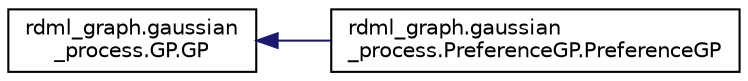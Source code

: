 digraph "Graphical Class Hierarchy"
{
 // LATEX_PDF_SIZE
  edge [fontname="Helvetica",fontsize="10",labelfontname="Helvetica",labelfontsize="10"];
  node [fontname="Helvetica",fontsize="10",shape=record];
  rankdir="LR";
  Node0 [label="rdml_graph.gaussian\l_process.GP.GP",height=0.2,width=0.4,color="black", fillcolor="white", style="filled",URL="$classrdml__graph_1_1gaussian__process_1_1GP_1_1GP.html",tooltip="Base Gaussian process class."];
  Node0 -> Node1 [dir="back",color="midnightblue",fontsize="10",style="solid",fontname="Helvetica"];
  Node1 [label="rdml_graph.gaussian\l_process.PreferenceGP.PreferenceGP",height=0.2,width=0.4,color="black", fillcolor="white", style="filled",URL="$classrdml__graph_1_1gaussian__process_1_1PreferenceGP_1_1PreferenceGP.html",tooltip="PreferenceGP A Gaussian Process implementation that handles ordered pairs of preferences for the trai..."];
}

